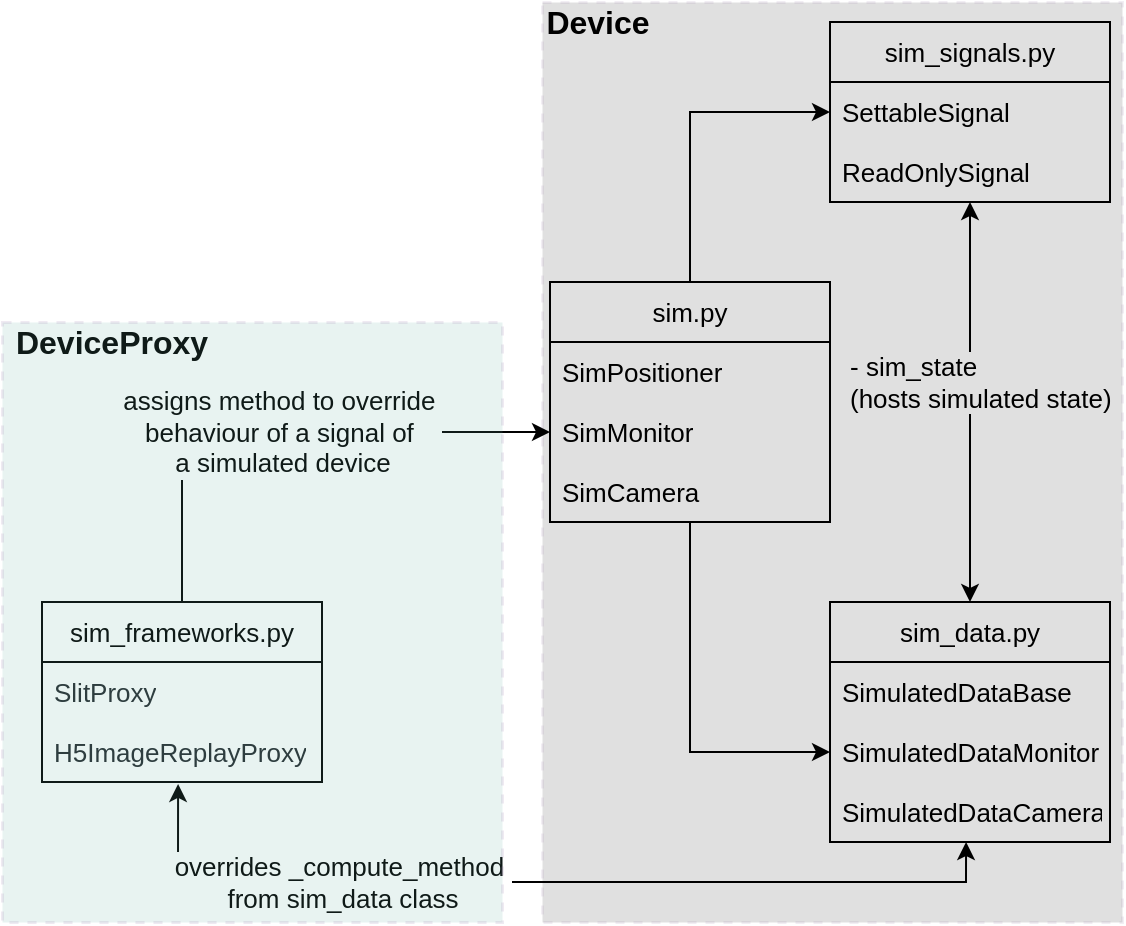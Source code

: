 <mxfile scale="1" border="0" version="23.1.5" type="device">
  <diagram name="Page-1" id="Cfy-Rn5kCS3EPLz5Mwja">
    <mxGraphModel dx="1114" dy="686" grid="1" gridSize="10" guides="1" tooltips="1" connect="1" arrows="1" fold="1" page="1" pageScale="1" pageWidth="827" pageHeight="1169" math="0" shadow="0">
      <root>
        <mxCell id="0" />
        <mxCell id="1" parent="0" />
        <mxCell id="h67aKU-kCp2sBK-wfrBz-19" style="edgeStyle=orthogonalEdgeStyle;rounded=0;orthogonalLoop=1;jettySize=auto;html=1;fontSize=13;" parent="1" source="h67aKU-kCp2sBK-wfrBz-3" target="h67aKU-kCp2sBK-wfrBz-8" edge="1">
          <mxGeometry relative="1" as="geometry" />
        </mxCell>
        <mxCell id="h67aKU-kCp2sBK-wfrBz-20" style="edgeStyle=orthogonalEdgeStyle;rounded=0;orthogonalLoop=1;jettySize=auto;html=1;entryX=0;entryY=0.5;entryDx=0;entryDy=0;fontSize=13;" parent="1" source="h67aKU-kCp2sBK-wfrBz-3" target="h67aKU-kCp2sBK-wfrBz-17" edge="1">
          <mxGeometry relative="1" as="geometry" />
        </mxCell>
        <mxCell id="h67aKU-kCp2sBK-wfrBz-3" value="sim.py" style="swimlane;fontStyle=0;childLayout=stackLayout;horizontal=1;startSize=30;horizontalStack=0;resizeParent=1;resizeParentMax=0;resizeLast=0;collapsible=1;marginBottom=0;whiteSpace=wrap;html=1;fontSize=13;" parent="1" vertex="1">
          <mxGeometry x="274" y="160" width="140" height="120" as="geometry" />
        </mxCell>
        <mxCell id="h67aKU-kCp2sBK-wfrBz-4" value="SimPositioner&lt;span style=&quot;white-space: pre; font-size: 13px;&quot;&gt;&#x9;&lt;/span&gt;" style="text;strokeColor=none;fillColor=none;align=left;verticalAlign=middle;spacingLeft=4;spacingRight=4;overflow=hidden;points=[[0,0.5],[1,0.5]];portConstraint=eastwest;rotatable=0;whiteSpace=wrap;html=1;fontSize=13;" parent="h67aKU-kCp2sBK-wfrBz-3" vertex="1">
          <mxGeometry y="30" width="140" height="30" as="geometry" />
        </mxCell>
        <mxCell id="h67aKU-kCp2sBK-wfrBz-5" value="SimMonitor" style="text;strokeColor=none;fillColor=none;align=left;verticalAlign=middle;spacingLeft=4;spacingRight=4;overflow=hidden;points=[[0,0.5],[1,0.5]];portConstraint=eastwest;rotatable=0;whiteSpace=wrap;html=1;fontSize=13;" parent="h67aKU-kCp2sBK-wfrBz-3" vertex="1">
          <mxGeometry y="60" width="140" height="30" as="geometry" />
        </mxCell>
        <mxCell id="h67aKU-kCp2sBK-wfrBz-6" value="SimCamera" style="text;strokeColor=none;fillColor=none;align=left;verticalAlign=middle;spacingLeft=4;spacingRight=4;overflow=hidden;points=[[0,0.5],[1,0.5]];portConstraint=eastwest;rotatable=0;whiteSpace=wrap;html=1;fontSize=13;" parent="h67aKU-kCp2sBK-wfrBz-3" vertex="1">
          <mxGeometry y="90" width="140" height="30" as="geometry" />
        </mxCell>
        <mxCell id="h67aKU-kCp2sBK-wfrBz-21" value="" style="edgeStyle=orthogonalEdgeStyle;rounded=0;orthogonalLoop=1;jettySize=auto;html=1;endArrow=classic;endFill=1;startArrow=classic;startFill=1;fontSize=13;" parent="1" source="h67aKU-kCp2sBK-wfrBz-7" target="h67aKU-kCp2sBK-wfrBz-15" edge="1">
          <mxGeometry relative="1" as="geometry" />
        </mxCell>
        <mxCell id="h67aKU-kCp2sBK-wfrBz-22" value="- sim_state &lt;br style=&quot;font-size: 13px;&quot;&gt;(hosts simulated state)" style="edgeLabel;html=1;align=left;verticalAlign=middle;resizable=0;points=[];fontSize=13;" parent="h67aKU-kCp2sBK-wfrBz-21" vertex="1" connectable="0">
          <mxGeometry x="-0.25" y="-2" relative="1" as="geometry">
            <mxPoint x="-60" y="15" as="offset" />
          </mxGeometry>
        </mxCell>
        <mxCell id="h67aKU-kCp2sBK-wfrBz-7" value="sim_signals.py" style="swimlane;fontStyle=0;childLayout=stackLayout;horizontal=1;startSize=30;horizontalStack=0;resizeParent=1;resizeParentMax=0;resizeLast=0;collapsible=1;marginBottom=0;whiteSpace=wrap;html=1;fontSize=13;" parent="1" vertex="1">
          <mxGeometry x="414" y="30" width="140" height="90" as="geometry" />
        </mxCell>
        <mxCell id="h67aKU-kCp2sBK-wfrBz-8" value="SettableSignal" style="text;strokeColor=none;fillColor=none;align=left;verticalAlign=middle;spacingLeft=4;spacingRight=4;overflow=hidden;points=[[0,0.5],[1,0.5]];portConstraint=eastwest;rotatable=0;whiteSpace=wrap;html=1;fontSize=13;" parent="h67aKU-kCp2sBK-wfrBz-7" vertex="1">
          <mxGeometry y="30" width="140" height="30" as="geometry" />
        </mxCell>
        <mxCell id="h67aKU-kCp2sBK-wfrBz-9" value="ReadOnlySignal" style="text;strokeColor=none;fillColor=none;align=left;verticalAlign=middle;spacingLeft=4;spacingRight=4;overflow=hidden;points=[[0,0.5],[1,0.5]];portConstraint=eastwest;rotatable=0;whiteSpace=wrap;html=1;fontSize=13;" parent="h67aKU-kCp2sBK-wfrBz-7" vertex="1">
          <mxGeometry y="60" width="140" height="30" as="geometry" />
        </mxCell>
        <mxCell id="h67aKU-kCp2sBK-wfrBz-15" value="sim_data.py" style="swimlane;fontStyle=0;childLayout=stackLayout;horizontal=1;startSize=30;horizontalStack=0;resizeParent=1;resizeParentMax=0;resizeLast=0;collapsible=1;marginBottom=0;whiteSpace=wrap;html=1;fontSize=13;" parent="1" vertex="1">
          <mxGeometry x="414" y="320" width="140" height="120" as="geometry">
            <mxRectangle x="510" y="280" width="110" height="30" as="alternateBounds" />
          </mxGeometry>
        </mxCell>
        <mxCell id="h67aKU-kCp2sBK-wfrBz-16" value="SimulatedDataBase" style="text;strokeColor=none;fillColor=none;align=left;verticalAlign=middle;spacingLeft=4;spacingRight=4;overflow=hidden;points=[[0,0.5],[1,0.5]];portConstraint=eastwest;rotatable=0;whiteSpace=wrap;html=1;fontSize=13;" parent="h67aKU-kCp2sBK-wfrBz-15" vertex="1">
          <mxGeometry y="30" width="140" height="30" as="geometry" />
        </mxCell>
        <mxCell id="h67aKU-kCp2sBK-wfrBz-17" value="SimulatedDataMonitor" style="text;strokeColor=none;fillColor=none;align=left;verticalAlign=middle;spacingLeft=4;spacingRight=4;overflow=hidden;points=[[0,0.5],[1,0.5]];portConstraint=eastwest;rotatable=0;whiteSpace=wrap;html=1;fontSize=13;" parent="h67aKU-kCp2sBK-wfrBz-15" vertex="1">
          <mxGeometry y="60" width="140" height="30" as="geometry" />
        </mxCell>
        <mxCell id="h67aKU-kCp2sBK-wfrBz-18" value="SimulatedDataCamera" style="text;strokeColor=none;fillColor=none;align=left;verticalAlign=middle;spacingLeft=4;spacingRight=4;overflow=hidden;points=[[0,0.5],[1,0.5]];portConstraint=eastwest;rotatable=0;whiteSpace=wrap;html=1;fontSize=13;" parent="h67aKU-kCp2sBK-wfrBz-15" vertex="1">
          <mxGeometry y="90" width="140" height="30" as="geometry" />
        </mxCell>
        <mxCell id="h67aKU-kCp2sBK-wfrBz-28" value="assigns method to override&amp;nbsp;&lt;br style=&quot;font-size: 13px;&quot;&gt;behaviour of a signal of&amp;nbsp;&lt;br style=&quot;font-size: 13px;&quot;&gt;a simulated device" style="edgeStyle=orthogonalEdgeStyle;rounded=0;orthogonalLoop=1;jettySize=auto;html=1;fontSize=13;" parent="1" source="h67aKU-kCp2sBK-wfrBz-23" target="h67aKU-kCp2sBK-wfrBz-5" edge="1">
          <mxGeometry relative="1" as="geometry" />
        </mxCell>
        <mxCell id="h67aKU-kCp2sBK-wfrBz-23" value="sim_frameworks.py" style="swimlane;fontStyle=0;childLayout=stackLayout;horizontal=1;startSize=30;horizontalStack=0;resizeParent=1;resizeParentMax=0;resizeLast=0;collapsible=1;marginBottom=0;whiteSpace=wrap;html=1;fontSize=13;" parent="1" vertex="1">
          <mxGeometry x="20" y="320" width="140" height="90" as="geometry" />
        </mxCell>
        <mxCell id="h67aKU-kCp2sBK-wfrBz-24" value="&lt;div style=&quot;color: rgb(36, 41, 46); background-color: rgb(255, 255, 255); line-height: 18px; font-size: 13px;&quot;&gt;&lt;font face=&quot;Helvetica&quot; style=&quot;font-size: 13px;&quot;&gt;SlitProxy&lt;/font&gt;&lt;/div&gt;" style="text;strokeColor=none;fillColor=none;align=left;verticalAlign=middle;spacingLeft=4;spacingRight=4;overflow=hidden;points=[[0,0.5],[1,0.5]];portConstraint=eastwest;rotatable=0;whiteSpace=wrap;html=1;fontSize=13;" parent="h67aKU-kCp2sBK-wfrBz-23" vertex="1">
          <mxGeometry y="30" width="140" height="30" as="geometry" />
        </mxCell>
        <mxCell id="h67aKU-kCp2sBK-wfrBz-25" value="&lt;div style=&quot;color: rgb(36, 41, 46); background-color: rgb(255, 255, 255); line-height: 18px; font-size: 13px;&quot;&gt;&lt;font face=&quot;Helvetica&quot; style=&quot;font-size: 13px;&quot;&gt;H5ImageReplayProxy&lt;/font&gt;&lt;/div&gt;" style="text;strokeColor=none;fillColor=none;align=left;verticalAlign=middle;spacingLeft=4;spacingRight=4;overflow=hidden;points=[[0,0.5],[1,0.5]];portConstraint=eastwest;rotatable=0;whiteSpace=wrap;html=1;fontSize=13;" parent="h67aKU-kCp2sBK-wfrBz-23" vertex="1">
          <mxGeometry y="60" width="140" height="30" as="geometry" />
        </mxCell>
        <mxCell id="h67aKU-kCp2sBK-wfrBz-29" value="overrides _compute_method&amp;nbsp;&lt;br style=&quot;font-size: 13px;&quot;&gt;from sim_data class" style="edgeStyle=orthogonalEdgeStyle;rounded=0;orthogonalLoop=1;jettySize=auto;html=1;entryX=0.486;entryY=1;entryDx=0;entryDy=0;entryPerimeter=0;startArrow=classic;startFill=1;exitX=0.486;exitY=1.033;exitDx=0;exitDy=0;exitPerimeter=0;fontSize=13;" parent="1" source="h67aKU-kCp2sBK-wfrBz-25" target="h67aKU-kCp2sBK-wfrBz-18" edge="1">
          <mxGeometry x="-0.434" relative="1" as="geometry">
            <mxPoint as="offset" />
          </mxGeometry>
        </mxCell>
        <mxCell id="eiqkBEc7D3UI14zJ81t_-2" value="&lt;div style=&quot;text-align: justify; font-size: 13px;&quot;&gt;&lt;br style=&quot;font-size: 13px;&quot;&gt;&lt;/div&gt;" style="rounded=0;whiteSpace=wrap;html=1;fillColor=#000000;dashed=1;strokeColor=#9673a6;strokeWidth=1.5;fillStyle=solid;opacity=12;gradientColor=none;fontSize=13;" parent="1" vertex="1">
          <mxGeometry x="270" y="20" width="290" height="460" as="geometry" />
        </mxCell>
        <mxCell id="NRfVWOsRHMjiBT5IuF4j-1" value="&lt;font size=&quot;1&quot; style=&quot;&quot;&gt;&lt;b style=&quot;font-size: 16px;&quot;&gt;Device&lt;/b&gt;&lt;/font&gt;" style="rounded=0;whiteSpace=wrap;html=1;fillColor=none;strokeColor=none;fontSize=13;" vertex="1" parent="1">
          <mxGeometry x="273" y="20" width="50" height="20" as="geometry" />
        </mxCell>
        <mxCell id="NRfVWOsRHMjiBT5IuF4j-2" value="&lt;font size=&quot;1&quot; style=&quot;&quot;&gt;&lt;b style=&quot;font-size: 16px;&quot;&gt;DeviceProxy&lt;/b&gt;&lt;/font&gt;" style="rounded=0;whiteSpace=wrap;html=1;fillColor=none;strokeColor=none;fontSize=13;" vertex="1" parent="1">
          <mxGeometry x="30" y="180" width="50" height="20" as="geometry" />
        </mxCell>
        <mxCell id="NRfVWOsRHMjiBT5IuF4j-3" value="&lt;div style=&quot;text-align: justify; font-size: 13px;&quot;&gt;&lt;br style=&quot;font-size: 13px;&quot;&gt;&lt;/div&gt;" style="rounded=0;whiteSpace=wrap;html=1;fillColor=#67AB9F;dashed=1;strokeColor=#9673a6;strokeWidth=1.5;fillStyle=solid;opacity=15;gradientColor=none;fontSize=13;" vertex="1" parent="1">
          <mxGeometry y="180" width="250" height="300" as="geometry" />
        </mxCell>
      </root>
    </mxGraphModel>
  </diagram>
</mxfile>

